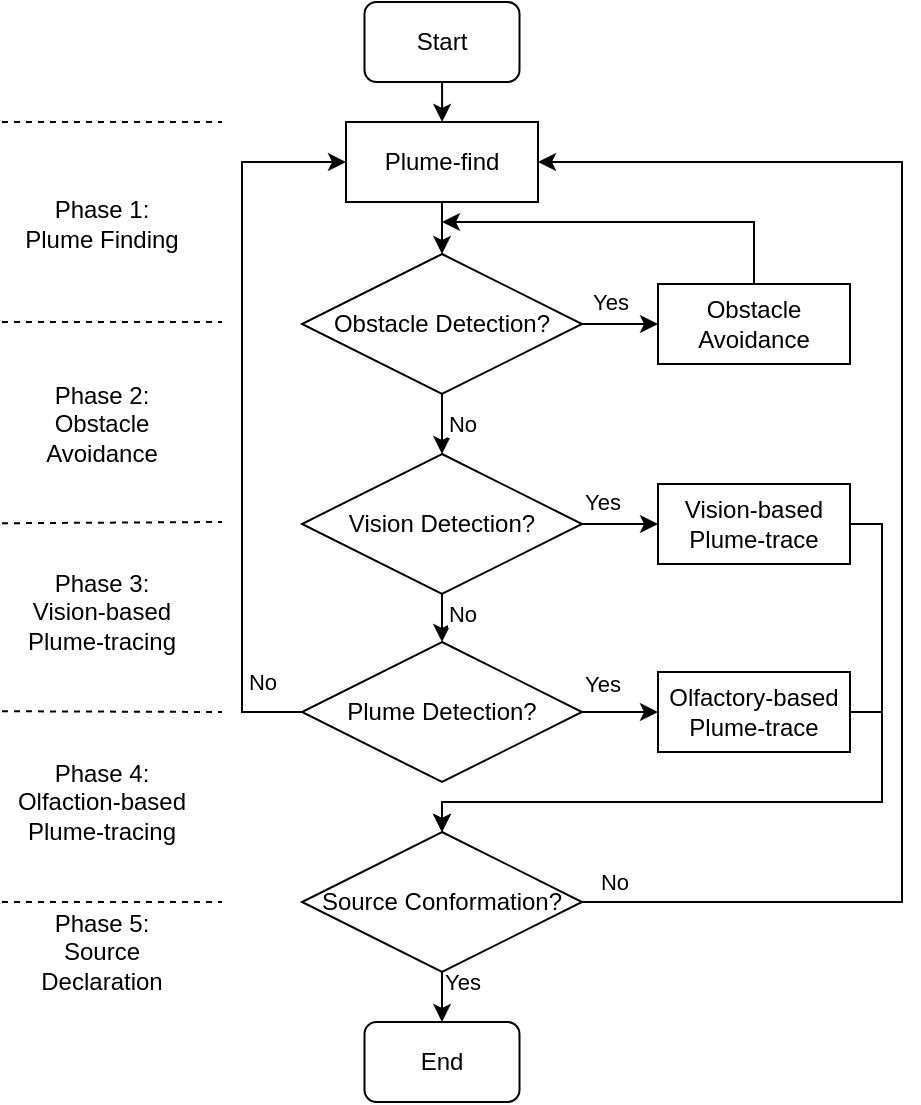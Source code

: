 <mxfile version="22.1.7" type="device">
  <diagram name="Page-1" id="XTTtq-dg-Lj2X4ySG26T">
    <mxGraphModel dx="793" dy="358" grid="1" gridSize="10" guides="1" tooltips="1" connect="1" arrows="1" fold="1" page="1" pageScale="1" pageWidth="850" pageHeight="1100" math="0" shadow="0">
      <root>
        <mxCell id="0" />
        <mxCell id="1" parent="0" />
        <mxCell id="BMttaIWEHfVnVTvxrATZ-6" style="edgeStyle=orthogonalEdgeStyle;rounded=0;orthogonalLoop=1;jettySize=auto;html=1;entryX=0.5;entryY=0;entryDx=0;entryDy=0;" edge="1" parent="1" source="BMttaIWEHfVnVTvxrATZ-7" target="BMttaIWEHfVnVTvxrATZ-48">
          <mxGeometry relative="1" as="geometry">
            <mxPoint x="380" y="140" as="targetPoint" />
          </mxGeometry>
        </mxCell>
        <mxCell id="BMttaIWEHfVnVTvxrATZ-7" value="Start" style="rounded=1;whiteSpace=wrap;html=1;fontSize=12;glass=0;strokeWidth=1;shadow=0;" vertex="1" parent="1">
          <mxGeometry x="341.25" y="100" width="77.5" height="40" as="geometry" />
        </mxCell>
        <mxCell id="BMttaIWEHfVnVTvxrATZ-8" style="edgeStyle=orthogonalEdgeStyle;rounded=0;orthogonalLoop=1;jettySize=auto;html=1;entryX=0.5;entryY=0;entryDx=0;entryDy=0;" edge="1" parent="1" source="BMttaIWEHfVnVTvxrATZ-12" target="BMttaIWEHfVnVTvxrATZ-17">
          <mxGeometry relative="1" as="geometry" />
        </mxCell>
        <mxCell id="BMttaIWEHfVnVTvxrATZ-9" value="No" style="edgeLabel;html=1;align=center;verticalAlign=middle;resizable=0;points=[];" vertex="1" connectable="0" parent="BMttaIWEHfVnVTvxrATZ-8">
          <mxGeometry x="-0.225" y="-1" relative="1" as="geometry">
            <mxPoint x="11" y="-5" as="offset" />
          </mxGeometry>
        </mxCell>
        <mxCell id="BMttaIWEHfVnVTvxrATZ-10" style="edgeStyle=orthogonalEdgeStyle;rounded=0;orthogonalLoop=1;jettySize=auto;html=1;entryX=0;entryY=0.5;entryDx=0;entryDy=0;" edge="1" parent="1" source="BMttaIWEHfVnVTvxrATZ-12" target="BMttaIWEHfVnVTvxrATZ-31">
          <mxGeometry relative="1" as="geometry" />
        </mxCell>
        <mxCell id="BMttaIWEHfVnVTvxrATZ-11" value="Yes" style="edgeLabel;html=1;align=center;verticalAlign=middle;resizable=0;points=[];" vertex="1" connectable="0" parent="BMttaIWEHfVnVTvxrATZ-10">
          <mxGeometry x="0.013" relative="1" as="geometry">
            <mxPoint x="-5" y="-11" as="offset" />
          </mxGeometry>
        </mxCell>
        <mxCell id="BMttaIWEHfVnVTvxrATZ-12" value="Obstacle Detection?" style="rhombus;whiteSpace=wrap;html=1;" vertex="1" parent="1">
          <mxGeometry x="310" y="226" width="140" height="70" as="geometry" />
        </mxCell>
        <mxCell id="BMttaIWEHfVnVTvxrATZ-13" style="edgeStyle=orthogonalEdgeStyle;rounded=0;orthogonalLoop=1;jettySize=auto;html=1;entryX=0.5;entryY=0;entryDx=0;entryDy=0;" edge="1" parent="1" source="BMttaIWEHfVnVTvxrATZ-17" target="BMttaIWEHfVnVTvxrATZ-21">
          <mxGeometry relative="1" as="geometry" />
        </mxCell>
        <mxCell id="BMttaIWEHfVnVTvxrATZ-14" value="No" style="edgeLabel;html=1;align=center;verticalAlign=middle;resizable=0;points=[];" vertex="1" connectable="0" parent="BMttaIWEHfVnVTvxrATZ-13">
          <mxGeometry x="-0.124" y="2" relative="1" as="geometry">
            <mxPoint x="12" y="-6" as="offset" />
          </mxGeometry>
        </mxCell>
        <mxCell id="BMttaIWEHfVnVTvxrATZ-15" style="edgeStyle=orthogonalEdgeStyle;rounded=0;orthogonalLoop=1;jettySize=auto;html=1;entryX=0;entryY=0.5;entryDx=0;entryDy=0;" edge="1" parent="1" source="BMttaIWEHfVnVTvxrATZ-17" target="BMttaIWEHfVnVTvxrATZ-33">
          <mxGeometry relative="1" as="geometry" />
        </mxCell>
        <mxCell id="BMttaIWEHfVnVTvxrATZ-16" value="Yes" style="edgeLabel;html=1;align=center;verticalAlign=middle;resizable=0;points=[];" vertex="1" connectable="0" parent="BMttaIWEHfVnVTvxrATZ-15">
          <mxGeometry x="-0.42" y="6" relative="1" as="geometry">
            <mxPoint x="-2" y="-5" as="offset" />
          </mxGeometry>
        </mxCell>
        <mxCell id="BMttaIWEHfVnVTvxrATZ-17" value="Vision Detection?" style="rhombus;whiteSpace=wrap;html=1;" vertex="1" parent="1">
          <mxGeometry x="310" y="326" width="140" height="70" as="geometry" />
        </mxCell>
        <mxCell id="BMttaIWEHfVnVTvxrATZ-20" value="Yes" style="edgeStyle=orthogonalEdgeStyle;rounded=0;orthogonalLoop=1;jettySize=auto;html=1;entryX=0;entryY=0.5;entryDx=0;entryDy=0;" edge="1" parent="1" source="BMttaIWEHfVnVTvxrATZ-21" target="BMttaIWEHfVnVTvxrATZ-35">
          <mxGeometry x="-0.518" y="14" relative="1" as="geometry">
            <mxPoint as="offset" />
          </mxGeometry>
        </mxCell>
        <mxCell id="BMttaIWEHfVnVTvxrATZ-63" style="edgeStyle=orthogonalEdgeStyle;rounded=0;orthogonalLoop=1;jettySize=auto;html=1;entryX=0;entryY=0.5;entryDx=0;entryDy=0;exitX=0;exitY=0.5;exitDx=0;exitDy=0;" edge="1" parent="1" source="BMttaIWEHfVnVTvxrATZ-21" target="BMttaIWEHfVnVTvxrATZ-48">
          <mxGeometry relative="1" as="geometry">
            <Array as="points">
              <mxPoint x="280" y="455" />
              <mxPoint x="280" y="180" />
            </Array>
          </mxGeometry>
        </mxCell>
        <mxCell id="BMttaIWEHfVnVTvxrATZ-65" value="No" style="edgeLabel;html=1;align=center;verticalAlign=middle;resizable=0;points=[];" vertex="1" connectable="0" parent="BMttaIWEHfVnVTvxrATZ-63">
          <mxGeometry x="-0.653" y="1" relative="1" as="geometry">
            <mxPoint x="11" y="17" as="offset" />
          </mxGeometry>
        </mxCell>
        <mxCell id="BMttaIWEHfVnVTvxrATZ-21" value="Plume Detection?" style="rhombus;whiteSpace=wrap;html=1;" vertex="1" parent="1">
          <mxGeometry x="310" y="420" width="140" height="70" as="geometry" />
        </mxCell>
        <mxCell id="BMttaIWEHfVnVTvxrATZ-53" style="edgeStyle=orthogonalEdgeStyle;rounded=0;orthogonalLoop=1;jettySize=auto;html=1;entryX=0.5;entryY=0;entryDx=0;entryDy=0;" edge="1" parent="1" source="BMttaIWEHfVnVTvxrATZ-26" target="BMttaIWEHfVnVTvxrATZ-27">
          <mxGeometry relative="1" as="geometry">
            <mxPoint x="700" y="500" as="targetPoint" />
          </mxGeometry>
        </mxCell>
        <mxCell id="BMttaIWEHfVnVTvxrATZ-62" value="Yes" style="edgeLabel;html=1;align=center;verticalAlign=middle;resizable=0;points=[];" vertex="1" connectable="0" parent="BMttaIWEHfVnVTvxrATZ-53">
          <mxGeometry x="-0.344" relative="1" as="geometry">
            <mxPoint x="10" y="-13" as="offset" />
          </mxGeometry>
        </mxCell>
        <mxCell id="BMttaIWEHfVnVTvxrATZ-82" style="edgeStyle=orthogonalEdgeStyle;rounded=0;orthogonalLoop=1;jettySize=auto;html=1;exitX=1;exitY=0.5;exitDx=0;exitDy=0;entryX=1;entryY=0.5;entryDx=0;entryDy=0;" edge="1" parent="1" source="BMttaIWEHfVnVTvxrATZ-26" target="BMttaIWEHfVnVTvxrATZ-48">
          <mxGeometry relative="1" as="geometry">
            <Array as="points">
              <mxPoint x="610" y="550" />
              <mxPoint x="610" y="180" />
            </Array>
          </mxGeometry>
        </mxCell>
        <mxCell id="BMttaIWEHfVnVTvxrATZ-83" value="No" style="edgeLabel;html=1;align=center;verticalAlign=middle;resizable=0;points=[];" vertex="1" connectable="0" parent="BMttaIWEHfVnVTvxrATZ-82">
          <mxGeometry x="-0.923" relative="1" as="geometry">
            <mxPoint x="-12" y="-10" as="offset" />
          </mxGeometry>
        </mxCell>
        <mxCell id="BMttaIWEHfVnVTvxrATZ-26" value="Source Conformation?" style="rhombus;whiteSpace=wrap;html=1;" vertex="1" parent="1">
          <mxGeometry x="310" y="515" width="140" height="70" as="geometry" />
        </mxCell>
        <mxCell id="BMttaIWEHfVnVTvxrATZ-58" style="edgeStyle=orthogonalEdgeStyle;rounded=0;orthogonalLoop=1;jettySize=auto;html=1;exitX=0.5;exitY=0;exitDx=0;exitDy=0;" edge="1" parent="1" source="BMttaIWEHfVnVTvxrATZ-31">
          <mxGeometry relative="1" as="geometry">
            <mxPoint x="380" y="210" as="targetPoint" />
            <Array as="points">
              <mxPoint x="536" y="210" />
            </Array>
          </mxGeometry>
        </mxCell>
        <mxCell id="BMttaIWEHfVnVTvxrATZ-31" value="Obstacle Avoidance" style="rounded=0;whiteSpace=wrap;html=1;" vertex="1" parent="1">
          <mxGeometry x="488" y="241" width="96" height="40" as="geometry" />
        </mxCell>
        <mxCell id="BMttaIWEHfVnVTvxrATZ-81" style="edgeStyle=orthogonalEdgeStyle;rounded=0;orthogonalLoop=1;jettySize=auto;html=1;exitX=1;exitY=0.5;exitDx=0;exitDy=0;entryX=0.5;entryY=0;entryDx=0;entryDy=0;" edge="1" parent="1" source="BMttaIWEHfVnVTvxrATZ-33" target="BMttaIWEHfVnVTvxrATZ-26">
          <mxGeometry relative="1" as="geometry">
            <Array as="points">
              <mxPoint x="600" y="361" />
              <mxPoint x="600" y="500" />
              <mxPoint x="380" y="500" />
            </Array>
          </mxGeometry>
        </mxCell>
        <mxCell id="BMttaIWEHfVnVTvxrATZ-33" value="Vision-based Plume-trace" style="rounded=0;whiteSpace=wrap;html=1;" vertex="1" parent="1">
          <mxGeometry x="488" y="341" width="96" height="40" as="geometry" />
        </mxCell>
        <mxCell id="BMttaIWEHfVnVTvxrATZ-51" style="edgeStyle=orthogonalEdgeStyle;rounded=0;orthogonalLoop=1;jettySize=auto;html=1;entryX=0.5;entryY=0;entryDx=0;entryDy=0;" edge="1" parent="1" source="BMttaIWEHfVnVTvxrATZ-35" target="BMttaIWEHfVnVTvxrATZ-26">
          <mxGeometry relative="1" as="geometry">
            <Array as="points">
              <mxPoint x="600" y="455" />
              <mxPoint x="600" y="500" />
              <mxPoint x="380" y="500" />
            </Array>
          </mxGeometry>
        </mxCell>
        <mxCell id="BMttaIWEHfVnVTvxrATZ-35" value="Olfactory-based Plume-trace" style="rounded=0;whiteSpace=wrap;html=1;" vertex="1" parent="1">
          <mxGeometry x="488" y="435" width="96" height="40" as="geometry" />
        </mxCell>
        <mxCell id="BMttaIWEHfVnVTvxrATZ-36" value="" style="endArrow=none;dashed=1;html=1;rounded=0;" edge="1" parent="1">
          <mxGeometry width="50" height="50" relative="1" as="geometry">
            <mxPoint x="160" y="260" as="sourcePoint" />
            <mxPoint x="270" y="260" as="targetPoint" />
          </mxGeometry>
        </mxCell>
        <mxCell id="BMttaIWEHfVnVTvxrATZ-37" value="" style="endArrow=none;dashed=1;html=1;rounded=0;" edge="1" parent="1">
          <mxGeometry width="50" height="50" relative="1" as="geometry">
            <mxPoint x="160" y="360.62" as="sourcePoint" />
            <mxPoint x="270" y="360" as="targetPoint" />
          </mxGeometry>
        </mxCell>
        <mxCell id="BMttaIWEHfVnVTvxrATZ-38" value="" style="endArrow=none;dashed=1;html=1;rounded=0;" edge="1" parent="1">
          <mxGeometry width="50" height="50" relative="1" as="geometry">
            <mxPoint x="160" y="454.62" as="sourcePoint" />
            <mxPoint x="270" y="455" as="targetPoint" />
          </mxGeometry>
        </mxCell>
        <mxCell id="BMttaIWEHfVnVTvxrATZ-39" value="" style="endArrow=none;dashed=1;html=1;rounded=0;" edge="1" parent="1">
          <mxGeometry width="50" height="50" relative="1" as="geometry">
            <mxPoint x="160" y="550" as="sourcePoint" />
            <mxPoint x="270" y="550" as="targetPoint" />
          </mxGeometry>
        </mxCell>
        <mxCell id="BMttaIWEHfVnVTvxrATZ-40" value="" style="endArrow=none;dashed=1;html=1;rounded=0;" edge="1" parent="1">
          <mxGeometry width="50" height="50" relative="1" as="geometry">
            <mxPoint x="160" y="160" as="sourcePoint" />
            <mxPoint x="270" y="160" as="targetPoint" />
          </mxGeometry>
        </mxCell>
        <mxCell id="BMttaIWEHfVnVTvxrATZ-41" value="Phase 1:&lt;br&gt;Plume Finding" style="text;html=1;strokeColor=none;fillColor=none;align=center;verticalAlign=middle;whiteSpace=wrap;rounded=0;" vertex="1" parent="1">
          <mxGeometry x="160" y="196" width="100" height="30" as="geometry" />
        </mxCell>
        <mxCell id="BMttaIWEHfVnVTvxrATZ-42" value="Phase 2:&lt;br&gt;Obstacle Avoidance" style="text;html=1;strokeColor=none;fillColor=none;align=center;verticalAlign=middle;whiteSpace=wrap;rounded=0;" vertex="1" parent="1">
          <mxGeometry x="160" y="296" width="100" height="30" as="geometry" />
        </mxCell>
        <mxCell id="BMttaIWEHfVnVTvxrATZ-43" value="Phase 3:&lt;br&gt;Vision-based Plume-tracing" style="text;html=1;strokeColor=none;fillColor=none;align=center;verticalAlign=middle;whiteSpace=wrap;rounded=0;" vertex="1" parent="1">
          <mxGeometry x="160" y="390" width="100" height="30" as="geometry" />
        </mxCell>
        <mxCell id="BMttaIWEHfVnVTvxrATZ-44" value="Phase 4:&lt;br&gt;Olfaction-based Plume-tracing" style="text;html=1;strokeColor=none;fillColor=none;align=center;verticalAlign=middle;whiteSpace=wrap;rounded=0;" vertex="1" parent="1">
          <mxGeometry x="160" y="485" width="100" height="30" as="geometry" />
        </mxCell>
        <mxCell id="BMttaIWEHfVnVTvxrATZ-45" value="Phase 5:&lt;br&gt;Source Declaration" style="text;html=1;strokeColor=none;fillColor=none;align=center;verticalAlign=middle;whiteSpace=wrap;rounded=0;" vertex="1" parent="1">
          <mxGeometry x="160" y="560" width="100" height="30" as="geometry" />
        </mxCell>
        <mxCell id="BMttaIWEHfVnVTvxrATZ-64" style="edgeStyle=orthogonalEdgeStyle;rounded=0;orthogonalLoop=1;jettySize=auto;html=1;entryX=0.5;entryY=0;entryDx=0;entryDy=0;" edge="1" parent="1" source="BMttaIWEHfVnVTvxrATZ-48" target="BMttaIWEHfVnVTvxrATZ-12">
          <mxGeometry relative="1" as="geometry" />
        </mxCell>
        <mxCell id="BMttaIWEHfVnVTvxrATZ-48" value="Plume-find" style="rounded=0;whiteSpace=wrap;html=1;" vertex="1" parent="1">
          <mxGeometry x="332" y="160" width="96" height="40" as="geometry" />
        </mxCell>
        <mxCell id="BMttaIWEHfVnVTvxrATZ-27" value="End" style="rounded=1;whiteSpace=wrap;html=1;fontSize=12;glass=0;strokeWidth=1;shadow=0;" vertex="1" parent="1">
          <mxGeometry x="341.25" y="610" width="77.5" height="40" as="geometry" />
        </mxCell>
      </root>
    </mxGraphModel>
  </diagram>
</mxfile>
